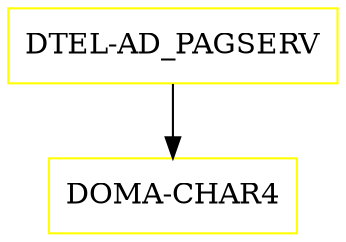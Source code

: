 digraph G {
  "DTEL-AD_PAGSERV" [shape=box,color=yellow];
  "DOMA-CHAR4" [shape=box,color=yellow,URL="./DOMA_CHAR4.html"];
  "DTEL-AD_PAGSERV" -> "DOMA-CHAR4";
}
